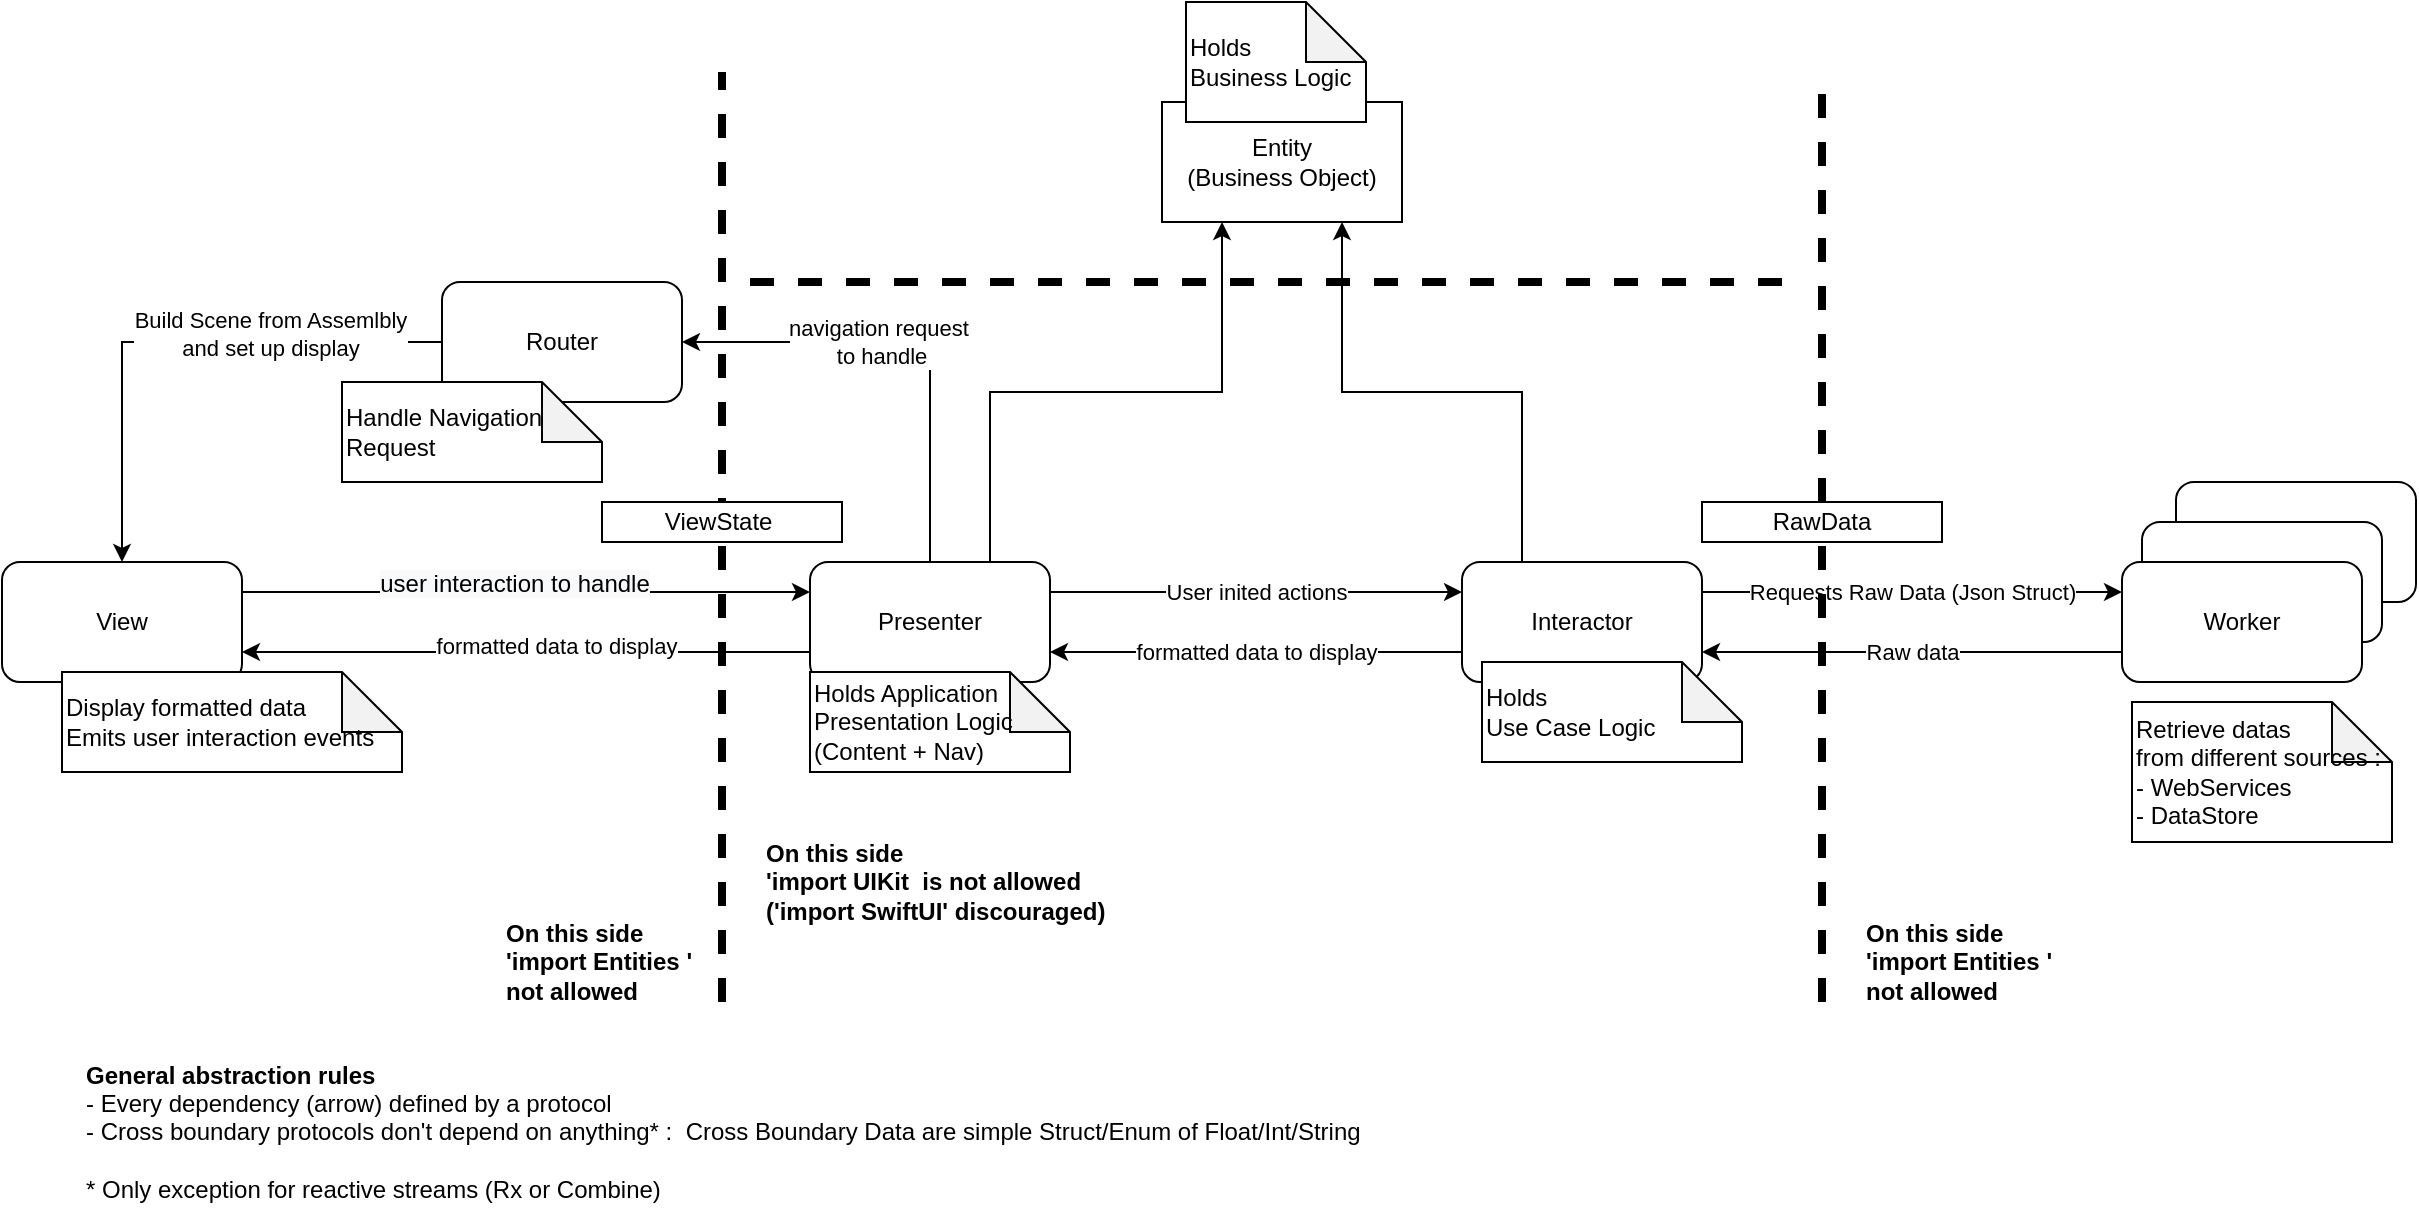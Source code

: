 <mxfile version="20.6.2" type="device"><diagram id="IqsIaZHnXh-778Lgr3Fg" name="Page-1"><mxGraphModel dx="1055" dy="829" grid="1" gridSize="10" guides="1" tooltips="1" connect="1" arrows="1" fold="1" page="1" pageScale="1" pageWidth="1654" pageHeight="1169" math="0" shadow="0"><root><mxCell id="0"/><mxCell id="1" parent="0"/><mxCell id="_FerT0JbUeN8KcOLFhlX-22" value="Service" style="rounded=1;whiteSpace=wrap;html=1;" parent="1" vertex="1"><mxGeometry x="1097" y="260" width="120" height="60" as="geometry"/></mxCell><mxCell id="2B9m5LGd9bEnkK_E82YT-11" style="edgeStyle=orthogonalEdgeStyle;rounded=0;orthogonalLoop=1;jettySize=auto;html=1;exitX=1;exitY=0.25;exitDx=0;exitDy=0;entryX=0;entryY=0.25;entryDx=0;entryDy=0;" parent="1" source="2B9m5LGd9bEnkK_E82YT-1" target="2B9m5LGd9bEnkK_E82YT-2" edge="1"><mxGeometry relative="1" as="geometry"/></mxCell><mxCell id="2B9m5LGd9bEnkK_E82YT-12" value="&lt;span style=&quot;font-size: 12px; text-align: left; background-color: rgb(248, 249, 250);&quot;&gt;user interaction to handle&lt;br&gt;&lt;/span&gt;" style="edgeLabel;html=1;align=center;verticalAlign=middle;resizable=0;points=[];" parent="2B9m5LGd9bEnkK_E82YT-11" vertex="1" connectable="0"><mxGeometry x="-0.047" y="4" relative="1" as="geometry"><mxPoint as="offset"/></mxGeometry></mxCell><mxCell id="2B9m5LGd9bEnkK_E82YT-1" value="View" style="rounded=1;whiteSpace=wrap;html=1;" parent="1" vertex="1"><mxGeometry x="10" y="300" width="120" height="60" as="geometry"/></mxCell><mxCell id="2B9m5LGd9bEnkK_E82YT-15" style="edgeStyle=orthogonalEdgeStyle;rounded=0;orthogonalLoop=1;jettySize=auto;html=1;exitX=0;exitY=0.75;exitDx=0;exitDy=0;entryX=1;entryY=0.75;entryDx=0;entryDy=0;" parent="1" source="2B9m5LGd9bEnkK_E82YT-2" target="2B9m5LGd9bEnkK_E82YT-1" edge="1"><mxGeometry relative="1" as="geometry"/></mxCell><mxCell id="2B9m5LGd9bEnkK_E82YT-16" value="formatted data to display" style="edgeLabel;html=1;align=center;verticalAlign=middle;resizable=0;points=[];" parent="2B9m5LGd9bEnkK_E82YT-15" vertex="1" connectable="0"><mxGeometry x="-0.107" y="-3" relative="1" as="geometry"><mxPoint as="offset"/></mxGeometry></mxCell><mxCell id="2B9m5LGd9bEnkK_E82YT-18" style="edgeStyle=orthogonalEdgeStyle;rounded=0;orthogonalLoop=1;jettySize=auto;html=1;exitX=0.5;exitY=0;exitDx=0;exitDy=0;entryX=1;entryY=0.5;entryDx=0;entryDy=0;" parent="1" source="2B9m5LGd9bEnkK_E82YT-2" target="2B9m5LGd9bEnkK_E82YT-3" edge="1"><mxGeometry relative="1" as="geometry"/></mxCell><mxCell id="2B9m5LGd9bEnkK_E82YT-19" value="navigation request&lt;br&gt;&amp;nbsp;to handle" style="edgeLabel;html=1;align=center;verticalAlign=middle;resizable=0;points=[];" parent="2B9m5LGd9bEnkK_E82YT-18" vertex="1" connectable="0"><mxGeometry x="0.167" relative="1" as="geometry"><mxPoint as="offset"/></mxGeometry></mxCell><mxCell id="_FerT0JbUeN8KcOLFhlX-15" value="User inited actions" style="edgeStyle=orthogonalEdgeStyle;rounded=0;orthogonalLoop=1;jettySize=auto;html=1;exitX=1;exitY=0.25;exitDx=0;exitDy=0;entryX=0;entryY=0.25;entryDx=0;entryDy=0;strokeWidth=1;startSize=6;endSize=6;" parent="1" source="2B9m5LGd9bEnkK_E82YT-2" target="_FerT0JbUeN8KcOLFhlX-5" edge="1"><mxGeometry relative="1" as="geometry"/></mxCell><mxCell id="o6d9IS9fS-FhpDyLB6n2-4" style="edgeStyle=orthogonalEdgeStyle;rounded=0;orthogonalLoop=1;jettySize=auto;html=1;exitX=0.75;exitY=0;exitDx=0;exitDy=0;entryX=0.25;entryY=1;entryDx=0;entryDy=0;" edge="1" parent="1" source="2B9m5LGd9bEnkK_E82YT-2" target="2B9m5LGd9bEnkK_E82YT-7"><mxGeometry relative="1" as="geometry"/></mxCell><mxCell id="2B9m5LGd9bEnkK_E82YT-2" value="Presenter" style="rounded=1;whiteSpace=wrap;html=1;" parent="1" vertex="1"><mxGeometry x="414" y="300" width="120" height="60" as="geometry"/></mxCell><mxCell id="2B9m5LGd9bEnkK_E82YT-20" style="edgeStyle=orthogonalEdgeStyle;rounded=0;orthogonalLoop=1;jettySize=auto;html=1;exitX=0;exitY=0.5;exitDx=0;exitDy=0;entryX=0.5;entryY=0;entryDx=0;entryDy=0;" parent="1" source="2B9m5LGd9bEnkK_E82YT-3" target="2B9m5LGd9bEnkK_E82YT-1" edge="1"><mxGeometry relative="1" as="geometry"/></mxCell><mxCell id="_FerT0JbUeN8KcOLFhlX-1" value="Build Scene from Assemlbly &lt;br&gt;and&amp;nbsp;set up display" style="edgeLabel;html=1;align=center;verticalAlign=middle;resizable=0;points=[];" parent="2B9m5LGd9bEnkK_E82YT-20" vertex="1" connectable="0"><mxGeometry x="-0.442" y="-4" relative="1" as="geometry"><mxPoint x="-11" as="offset"/></mxGeometry></mxCell><mxCell id="2B9m5LGd9bEnkK_E82YT-3" value="Router" style="rounded=1;whiteSpace=wrap;html=1;" parent="1" vertex="1"><mxGeometry x="230" y="160" width="120" height="60" as="geometry"/></mxCell><mxCell id="2B9m5LGd9bEnkK_E82YT-9" value="Holds Application &lt;br&gt;Presentation Logic &lt;br&gt;(Content + Nav)" style="shape=note;whiteSpace=wrap;html=1;backgroundOutline=1;darkOpacity=0.05;align=left;" parent="1" vertex="1"><mxGeometry x="414" y="355" width="130" height="50" as="geometry"/></mxCell><mxCell id="_FerT0JbUeN8KcOLFhlX-2" value="" style="endArrow=none;dashed=1;html=1;rounded=0;endSize=9;startSize=9;strokeWidth=4;" parent="1" edge="1"><mxGeometry width="50" height="50" relative="1" as="geometry"><mxPoint x="370" y="520" as="sourcePoint"/><mxPoint x="370" y="55" as="targetPoint"/></mxGeometry></mxCell><mxCell id="_FerT0JbUeN8KcOLFhlX-3" value="" style="endArrow=none;dashed=1;html=1;rounded=0;endSize=9;startSize=9;strokeWidth=4;startArrow=none;" parent="1" edge="1" source="o6d9IS9fS-FhpDyLB6n2-2"><mxGeometry width="50" height="50" relative="1" as="geometry"><mxPoint x="920" y="520" as="sourcePoint"/><mxPoint x="920" y="55" as="targetPoint"/></mxGeometry></mxCell><mxCell id="_FerT0JbUeN8KcOLFhlX-4" value="&lt;b&gt;On this side&amp;nbsp;&lt;br&gt;'import UIKit &amp;nbsp;is not allowed&lt;br&gt;('import SwiftUI' discouraged)&lt;br&gt;&lt;/b&gt;" style="text;html=1;align=left;verticalAlign=middle;resizable=0;points=[];autosize=1;strokeColor=none;fillColor=none;" parent="1" vertex="1"><mxGeometry x="390" y="430" width="190" height="60" as="geometry"/></mxCell><mxCell id="_FerT0JbUeN8KcOLFhlX-16" value="formatted data to display" style="edgeStyle=orthogonalEdgeStyle;rounded=0;orthogonalLoop=1;jettySize=auto;html=1;exitX=0;exitY=0.75;exitDx=0;exitDy=0;entryX=1;entryY=0.75;entryDx=0;entryDy=0;strokeWidth=1;startSize=6;endSize=6;" parent="1" source="_FerT0JbUeN8KcOLFhlX-5" target="2B9m5LGd9bEnkK_E82YT-2" edge="1"><mxGeometry relative="1" as="geometry"/></mxCell><mxCell id="o6d9IS9fS-FhpDyLB6n2-5" style="edgeStyle=orthogonalEdgeStyle;rounded=0;orthogonalLoop=1;jettySize=auto;html=1;exitX=0.25;exitY=0;exitDx=0;exitDy=0;entryX=0.75;entryY=1;entryDx=0;entryDy=0;" edge="1" parent="1" source="_FerT0JbUeN8KcOLFhlX-5" target="2B9m5LGd9bEnkK_E82YT-7"><mxGeometry relative="1" as="geometry"/></mxCell><mxCell id="_FerT0JbUeN8KcOLFhlX-5" value="Interactor" style="rounded=1;whiteSpace=wrap;html=1;" parent="1" vertex="1"><mxGeometry x="740" y="300" width="120" height="60" as="geometry"/></mxCell><mxCell id="_FerT0JbUeN8KcOLFhlX-7" value="&lt;b&gt;On this side&amp;nbsp;&lt;br&gt;'import Entities '&amp;nbsp;&lt;br&gt;not allowed&lt;br&gt;&lt;/b&gt;" style="text;html=1;align=left;verticalAlign=middle;resizable=0;points=[];autosize=1;strokeColor=none;fillColor=none;" parent="1" vertex="1"><mxGeometry x="940" y="470" width="120" height="60" as="geometry"/></mxCell><mxCell id="_FerT0JbUeN8KcOLFhlX-8" value="" style="endArrow=none;dashed=1;html=1;rounded=0;endSize=9;startSize=9;strokeWidth=4;" parent="1" edge="1"><mxGeometry width="50" height="50" relative="1" as="geometry"><mxPoint x="900" y="160" as="sourcePoint"/><mxPoint x="380" y="160" as="targetPoint"/></mxGeometry></mxCell><mxCell id="_FerT0JbUeN8KcOLFhlX-12" value="Holds&amp;nbsp;&lt;br&gt;Use Case Logic" style="shape=note;whiteSpace=wrap;html=1;backgroundOutline=1;darkOpacity=0.05;align=left;" parent="1" vertex="1"><mxGeometry x="750" y="350" width="130" height="50" as="geometry"/></mxCell><mxCell id="_FerT0JbUeN8KcOLFhlX-13" value="Handle Navigation Request" style="shape=note;whiteSpace=wrap;html=1;backgroundOutline=1;darkOpacity=0.05;align=left;" parent="1" vertex="1"><mxGeometry x="180" y="210" width="130" height="50" as="geometry"/></mxCell><mxCell id="_FerT0JbUeN8KcOLFhlX-17" value="Requests Raw Data (Json Struct)" style="edgeStyle=orthogonalEdgeStyle;rounded=0;orthogonalLoop=1;jettySize=auto;html=1;exitX=1;exitY=0.25;exitDx=0;exitDy=0;entryX=0;entryY=0.25;entryDx=0;entryDy=0;strokeWidth=1;startSize=6;endSize=6;" parent="1" source="_FerT0JbUeN8KcOLFhlX-5" target="2B9m5LGd9bEnkK_E82YT-4" edge="1"><mxGeometry relative="1" as="geometry"><mxPoint x="864" y="320" as="sourcePoint"/><mxPoint x="1070" y="320" as="targetPoint"/></mxGeometry></mxCell><mxCell id="_FerT0JbUeN8KcOLFhlX-18" value="Raw data" style="edgeStyle=orthogonalEdgeStyle;rounded=0;orthogonalLoop=1;jettySize=auto;html=1;exitX=0;exitY=0.75;exitDx=0;exitDy=0;entryX=1;entryY=0.75;entryDx=0;entryDy=0;strokeWidth=1;startSize=6;endSize=6;" parent="1" source="2B9m5LGd9bEnkK_E82YT-4" target="_FerT0JbUeN8KcOLFhlX-5" edge="1"><mxGeometry relative="1" as="geometry"><mxPoint x="1066" y="350" as="sourcePoint"/><mxPoint x="860" y="350" as="targetPoint"/></mxGeometry></mxCell><mxCell id="_FerT0JbUeN8KcOLFhlX-21" value="Service" style="rounded=1;whiteSpace=wrap;html=1;" parent="1" vertex="1"><mxGeometry x="1080" y="280" width="120" height="60" as="geometry"/></mxCell><mxCell id="2B9m5LGd9bEnkK_E82YT-4" value="Worker" style="rounded=1;whiteSpace=wrap;html=1;" parent="1" vertex="1"><mxGeometry x="1070" y="300" width="120" height="60" as="geometry"/></mxCell><mxCell id="_FerT0JbUeN8KcOLFhlX-24" value="&lt;b&gt;General abstraction rules&lt;/b&gt;&lt;br&gt;&lt;div&gt;- Every dependency (arrow) defined by a protocol&lt;/div&gt;&lt;div&gt;- Cross boundary protocols don't depend on anything* : &amp;nbsp;Cross Boundary Data are simple Struct/Enum of Float/Int/String&lt;/div&gt;&lt;div&gt;&lt;br&gt;&lt;/div&gt;&lt;div&gt;* Only exception for reactive streams (Rx or Combine)&lt;/div&gt;" style="text;html=1;align=left;verticalAlign=middle;resizable=0;points=[];autosize=1;strokeColor=none;fillColor=none;" parent="1" vertex="1"><mxGeometry x="50" y="545" width="660" height="80" as="geometry"/></mxCell><mxCell id="iIhoQGCUtQCEEiyMtVFz-1" value="Retrieve&amp;nbsp;datas &lt;br&gt;from different sources :&lt;br&gt;- WebServices&lt;br&gt;- DataStore" style="shape=note;whiteSpace=wrap;html=1;backgroundOutline=1;darkOpacity=0.05;align=left;" parent="1" vertex="1"><mxGeometry x="1075" y="370" width="130" height="70" as="geometry"/></mxCell><mxCell id="iIhoQGCUtQCEEiyMtVFz-2" value="Display formatted data&lt;br&gt;Emits user interaction events" style="shape=note;whiteSpace=wrap;html=1;backgroundOutline=1;darkOpacity=0.05;align=left;" parent="1" vertex="1"><mxGeometry x="40" y="355" width="170" height="50" as="geometry"/></mxCell><mxCell id="iIhoQGCUtQCEEiyMtVFz-4" value="&lt;b&gt;On this side&amp;nbsp;&lt;br&gt;'import Entities '&amp;nbsp;&lt;br&gt;not allowed&lt;br&gt;&lt;/b&gt;" style="text;html=1;align=left;verticalAlign=middle;resizable=0;points=[];autosize=1;strokeColor=none;fillColor=none;" parent="1" vertex="1"><mxGeometry x="260" y="470" width="120" height="60" as="geometry"/></mxCell><mxCell id="2B9m5LGd9bEnkK_E82YT-7" value="Entity&lt;br&gt;(Business Object)" style="rounded=0;whiteSpace=wrap;html=1;" parent="1" vertex="1"><mxGeometry x="590" y="70" width="120" height="60" as="geometry"/></mxCell><mxCell id="2B9m5LGd9bEnkK_E82YT-8" value="Holds&amp;nbsp;&lt;br&gt;Business Logic" style="shape=note;whiteSpace=wrap;html=1;backgroundOutline=1;darkOpacity=0.05;align=left;" parent="1" vertex="1"><mxGeometry x="602" y="20" width="90" height="60" as="geometry"/></mxCell><mxCell id="o6d9IS9fS-FhpDyLB6n2-1" value="ViewState&amp;nbsp;" style="rounded=0;whiteSpace=wrap;html=1;" vertex="1" parent="1"><mxGeometry x="310" y="270" width="120" height="20" as="geometry"/></mxCell><mxCell id="o6d9IS9fS-FhpDyLB6n2-2" value="RawData" style="rounded=0;whiteSpace=wrap;html=1;" vertex="1" parent="1"><mxGeometry x="860" y="270" width="120" height="20" as="geometry"/></mxCell><mxCell id="o6d9IS9fS-FhpDyLB6n2-3" value="" style="endArrow=none;dashed=1;html=1;rounded=0;endSize=9;startSize=9;strokeWidth=4;" edge="1" parent="1" target="o6d9IS9fS-FhpDyLB6n2-2"><mxGeometry width="50" height="50" relative="1" as="geometry"><mxPoint x="920" y="520" as="sourcePoint"/><mxPoint x="920" y="55" as="targetPoint"/></mxGeometry></mxCell></root></mxGraphModel></diagram></mxfile>